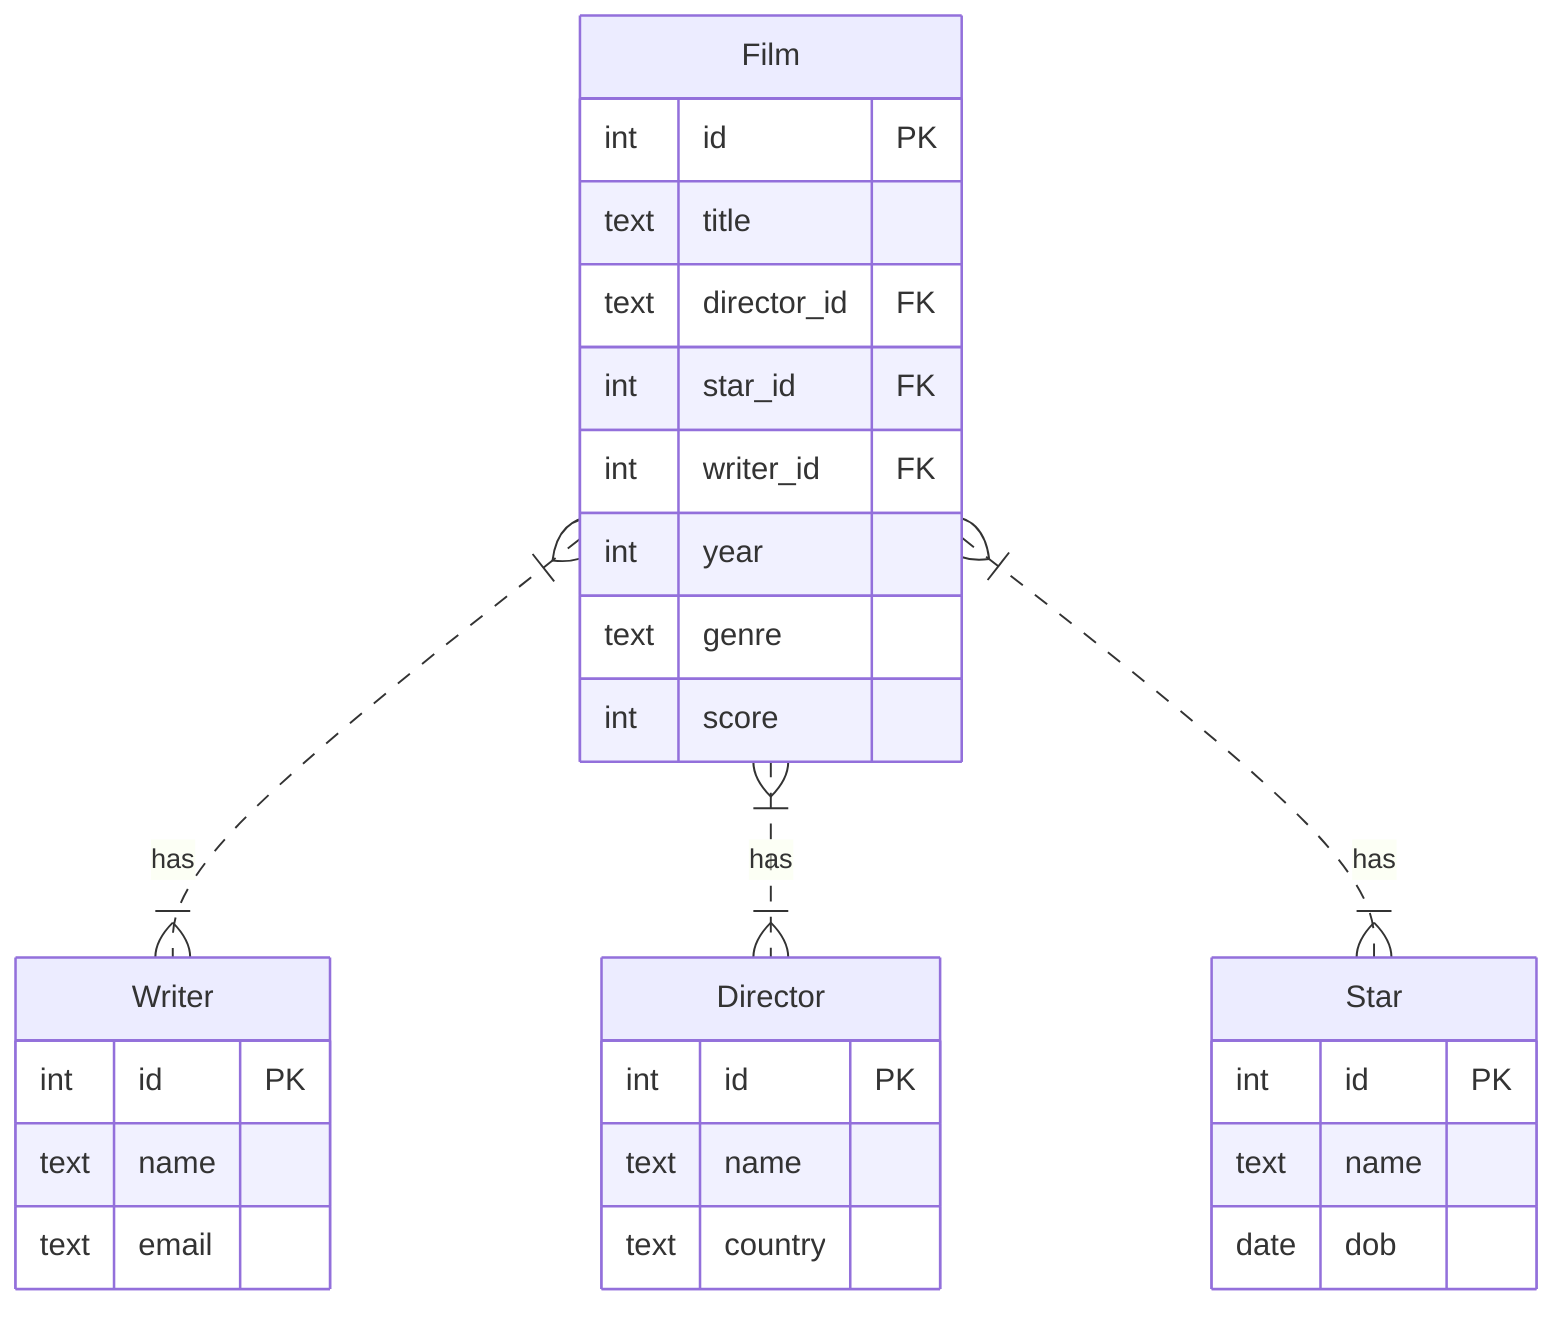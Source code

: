 erDiagram
    Film {
        int id PK
        text title
        text director_id FK
        int star_id FK
        int writer_id FK
        int year
        text genre
        int score
    }

    Director {
        int id PK
        text name
        text country
    }

    Star {
        int id PK
        text name
        date dob
    }

    Writer {
        int id PK
        text name
        text email
    }

    Film }|..|{ Writer: has
    Film }|..|{ Director: has
    Film }|..|{ Star: has